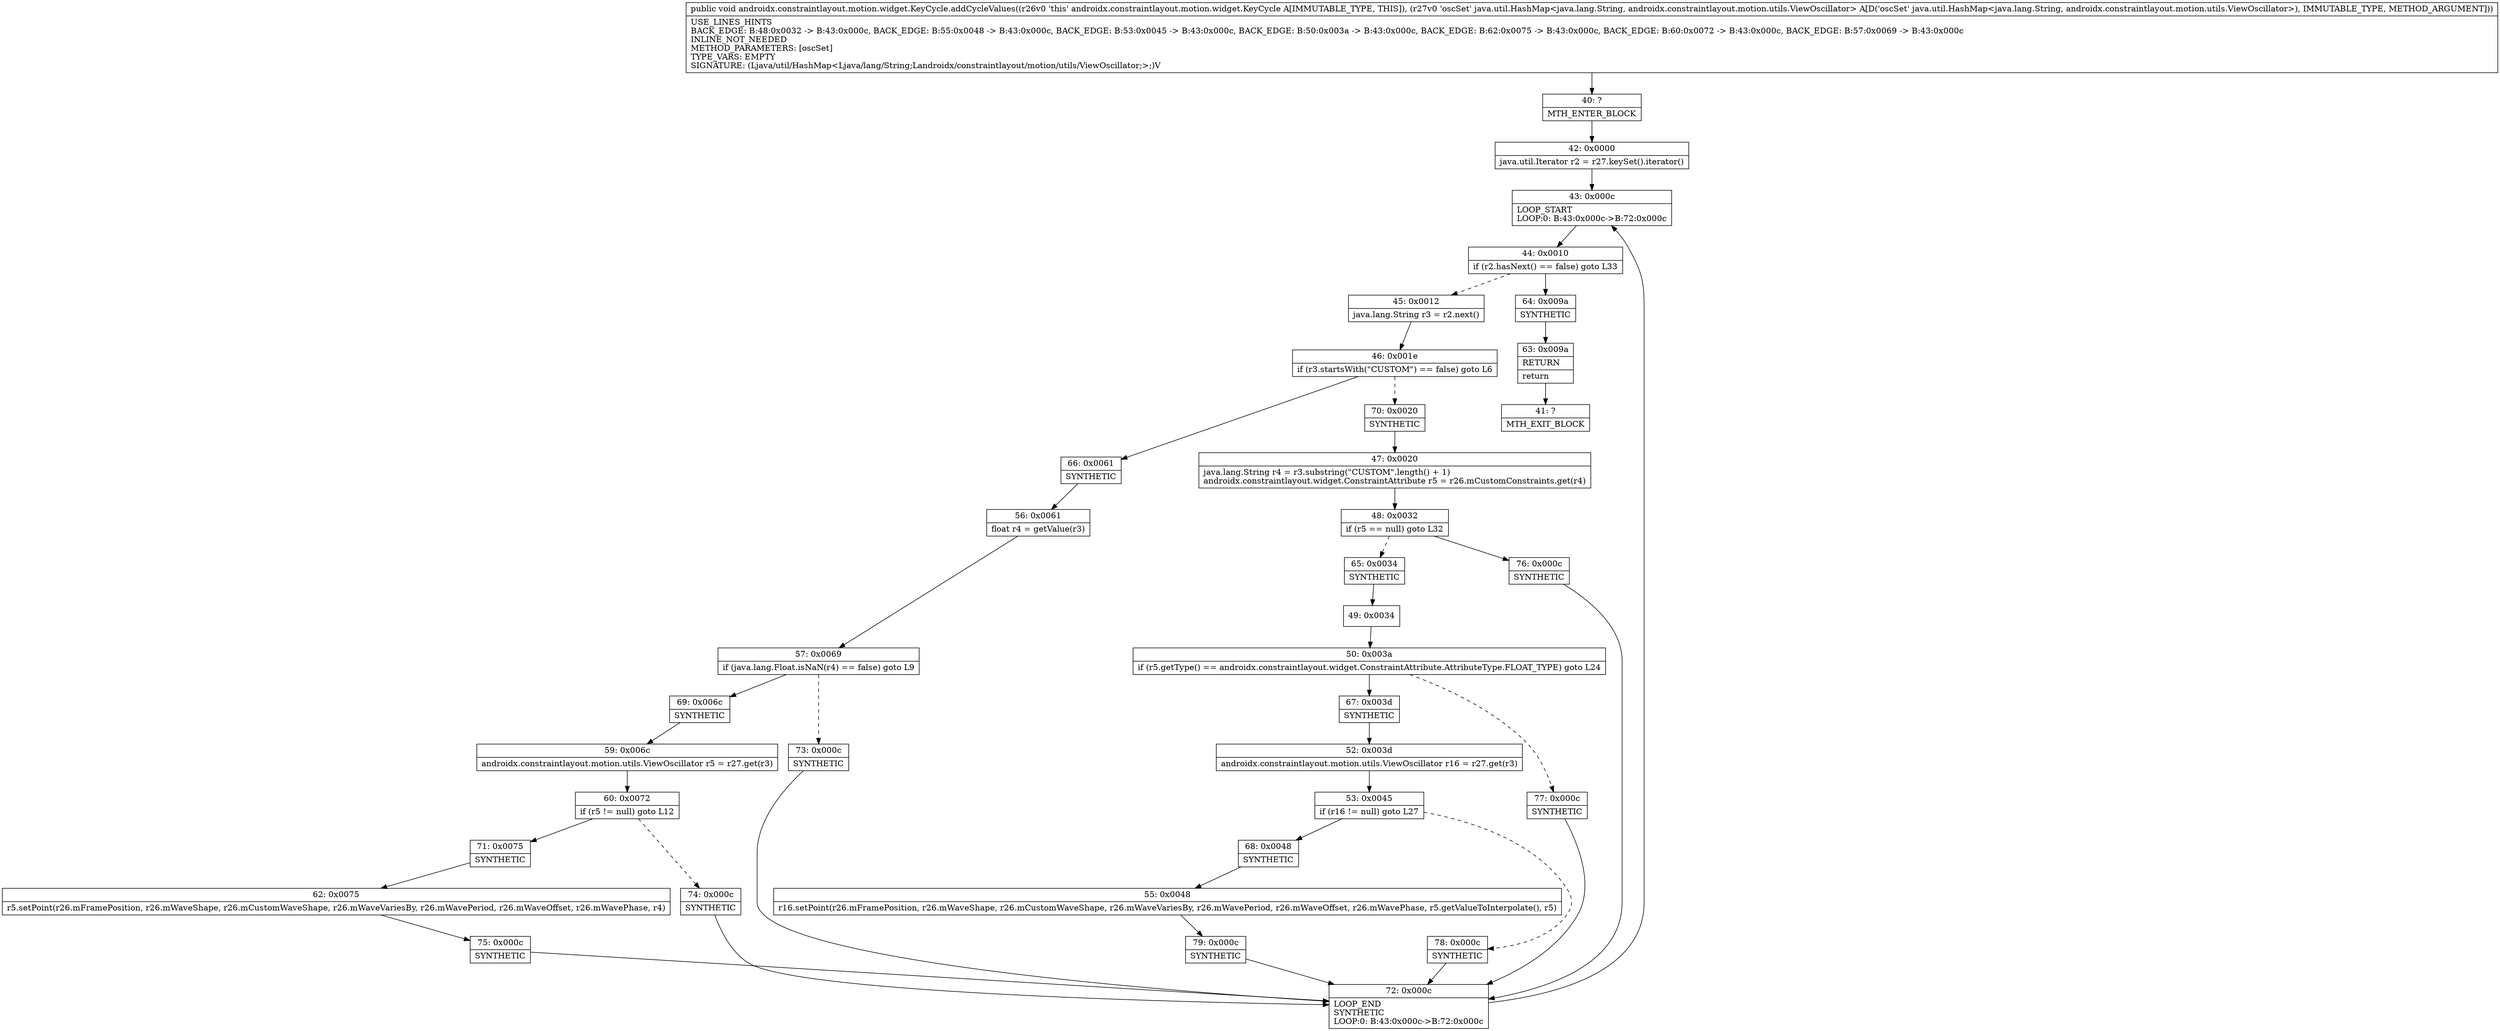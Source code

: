 digraph "CFG forandroidx.constraintlayout.motion.widget.KeyCycle.addCycleValues(Ljava\/util\/HashMap;)V" {
Node_40 [shape=record,label="{40\:\ ?|MTH_ENTER_BLOCK\l}"];
Node_42 [shape=record,label="{42\:\ 0x0000|java.util.Iterator r2 = r27.keySet().iterator()\l}"];
Node_43 [shape=record,label="{43\:\ 0x000c|LOOP_START\lLOOP:0: B:43:0x000c\-\>B:72:0x000c\l}"];
Node_44 [shape=record,label="{44\:\ 0x0010|if (r2.hasNext() == false) goto L33\l}"];
Node_45 [shape=record,label="{45\:\ 0x0012|java.lang.String r3 = r2.next()\l}"];
Node_46 [shape=record,label="{46\:\ 0x001e|if (r3.startsWith(\"CUSTOM\") == false) goto L6\l}"];
Node_66 [shape=record,label="{66\:\ 0x0061|SYNTHETIC\l}"];
Node_56 [shape=record,label="{56\:\ 0x0061|float r4 = getValue(r3)\l}"];
Node_57 [shape=record,label="{57\:\ 0x0069|if (java.lang.Float.isNaN(r4) == false) goto L9\l}"];
Node_69 [shape=record,label="{69\:\ 0x006c|SYNTHETIC\l}"];
Node_59 [shape=record,label="{59\:\ 0x006c|androidx.constraintlayout.motion.utils.ViewOscillator r5 = r27.get(r3)\l}"];
Node_60 [shape=record,label="{60\:\ 0x0072|if (r5 != null) goto L12\l}"];
Node_71 [shape=record,label="{71\:\ 0x0075|SYNTHETIC\l}"];
Node_62 [shape=record,label="{62\:\ 0x0075|r5.setPoint(r26.mFramePosition, r26.mWaveShape, r26.mCustomWaveShape, r26.mWaveVariesBy, r26.mWavePeriod, r26.mWaveOffset, r26.mWavePhase, r4)\l}"];
Node_75 [shape=record,label="{75\:\ 0x000c|SYNTHETIC\l}"];
Node_72 [shape=record,label="{72\:\ 0x000c|LOOP_END\lSYNTHETIC\lLOOP:0: B:43:0x000c\-\>B:72:0x000c\l}"];
Node_74 [shape=record,label="{74\:\ 0x000c|SYNTHETIC\l}"];
Node_73 [shape=record,label="{73\:\ 0x000c|SYNTHETIC\l}"];
Node_70 [shape=record,label="{70\:\ 0x0020|SYNTHETIC\l}"];
Node_47 [shape=record,label="{47\:\ 0x0020|java.lang.String r4 = r3.substring(\"CUSTOM\".length() + 1)\landroidx.constraintlayout.widget.ConstraintAttribute r5 = r26.mCustomConstraints.get(r4)\l}"];
Node_48 [shape=record,label="{48\:\ 0x0032|if (r5 == null) goto L32\l}"];
Node_65 [shape=record,label="{65\:\ 0x0034|SYNTHETIC\l}"];
Node_49 [shape=record,label="{49\:\ 0x0034}"];
Node_50 [shape=record,label="{50\:\ 0x003a|if (r5.getType() == androidx.constraintlayout.widget.ConstraintAttribute.AttributeType.FLOAT_TYPE) goto L24\l}"];
Node_67 [shape=record,label="{67\:\ 0x003d|SYNTHETIC\l}"];
Node_52 [shape=record,label="{52\:\ 0x003d|androidx.constraintlayout.motion.utils.ViewOscillator r16 = r27.get(r3)\l}"];
Node_53 [shape=record,label="{53\:\ 0x0045|if (r16 != null) goto L27\l}"];
Node_68 [shape=record,label="{68\:\ 0x0048|SYNTHETIC\l}"];
Node_55 [shape=record,label="{55\:\ 0x0048|r16.setPoint(r26.mFramePosition, r26.mWaveShape, r26.mCustomWaveShape, r26.mWaveVariesBy, r26.mWavePeriod, r26.mWaveOffset, r26.mWavePhase, r5.getValueToInterpolate(), r5)\l}"];
Node_79 [shape=record,label="{79\:\ 0x000c|SYNTHETIC\l}"];
Node_78 [shape=record,label="{78\:\ 0x000c|SYNTHETIC\l}"];
Node_77 [shape=record,label="{77\:\ 0x000c|SYNTHETIC\l}"];
Node_76 [shape=record,label="{76\:\ 0x000c|SYNTHETIC\l}"];
Node_64 [shape=record,label="{64\:\ 0x009a|SYNTHETIC\l}"];
Node_63 [shape=record,label="{63\:\ 0x009a|RETURN\l|return\l}"];
Node_41 [shape=record,label="{41\:\ ?|MTH_EXIT_BLOCK\l}"];
MethodNode[shape=record,label="{public void androidx.constraintlayout.motion.widget.KeyCycle.addCycleValues((r26v0 'this' androidx.constraintlayout.motion.widget.KeyCycle A[IMMUTABLE_TYPE, THIS]), (r27v0 'oscSet' java.util.HashMap\<java.lang.String, androidx.constraintlayout.motion.utils.ViewOscillator\> A[D('oscSet' java.util.HashMap\<java.lang.String, androidx.constraintlayout.motion.utils.ViewOscillator\>), IMMUTABLE_TYPE, METHOD_ARGUMENT]))  | USE_LINES_HINTS\lBACK_EDGE: B:48:0x0032 \-\> B:43:0x000c, BACK_EDGE: B:55:0x0048 \-\> B:43:0x000c, BACK_EDGE: B:53:0x0045 \-\> B:43:0x000c, BACK_EDGE: B:50:0x003a \-\> B:43:0x000c, BACK_EDGE: B:62:0x0075 \-\> B:43:0x000c, BACK_EDGE: B:60:0x0072 \-\> B:43:0x000c, BACK_EDGE: B:57:0x0069 \-\> B:43:0x000c\lINLINE_NOT_NEEDED\lMETHOD_PARAMETERS: [oscSet]\lTYPE_VARS: EMPTY\lSIGNATURE: (Ljava\/util\/HashMap\<Ljava\/lang\/String;Landroidx\/constraintlayout\/motion\/utils\/ViewOscillator;\>;)V\l}"];
MethodNode -> Node_40;Node_40 -> Node_42;
Node_42 -> Node_43;
Node_43 -> Node_44;
Node_44 -> Node_45[style=dashed];
Node_44 -> Node_64;
Node_45 -> Node_46;
Node_46 -> Node_66;
Node_46 -> Node_70[style=dashed];
Node_66 -> Node_56;
Node_56 -> Node_57;
Node_57 -> Node_69;
Node_57 -> Node_73[style=dashed];
Node_69 -> Node_59;
Node_59 -> Node_60;
Node_60 -> Node_71;
Node_60 -> Node_74[style=dashed];
Node_71 -> Node_62;
Node_62 -> Node_75;
Node_75 -> Node_72;
Node_72 -> Node_43;
Node_74 -> Node_72;
Node_73 -> Node_72;
Node_70 -> Node_47;
Node_47 -> Node_48;
Node_48 -> Node_65[style=dashed];
Node_48 -> Node_76;
Node_65 -> Node_49;
Node_49 -> Node_50;
Node_50 -> Node_67;
Node_50 -> Node_77[style=dashed];
Node_67 -> Node_52;
Node_52 -> Node_53;
Node_53 -> Node_68;
Node_53 -> Node_78[style=dashed];
Node_68 -> Node_55;
Node_55 -> Node_79;
Node_79 -> Node_72;
Node_78 -> Node_72;
Node_77 -> Node_72;
Node_76 -> Node_72;
Node_64 -> Node_63;
Node_63 -> Node_41;
}

